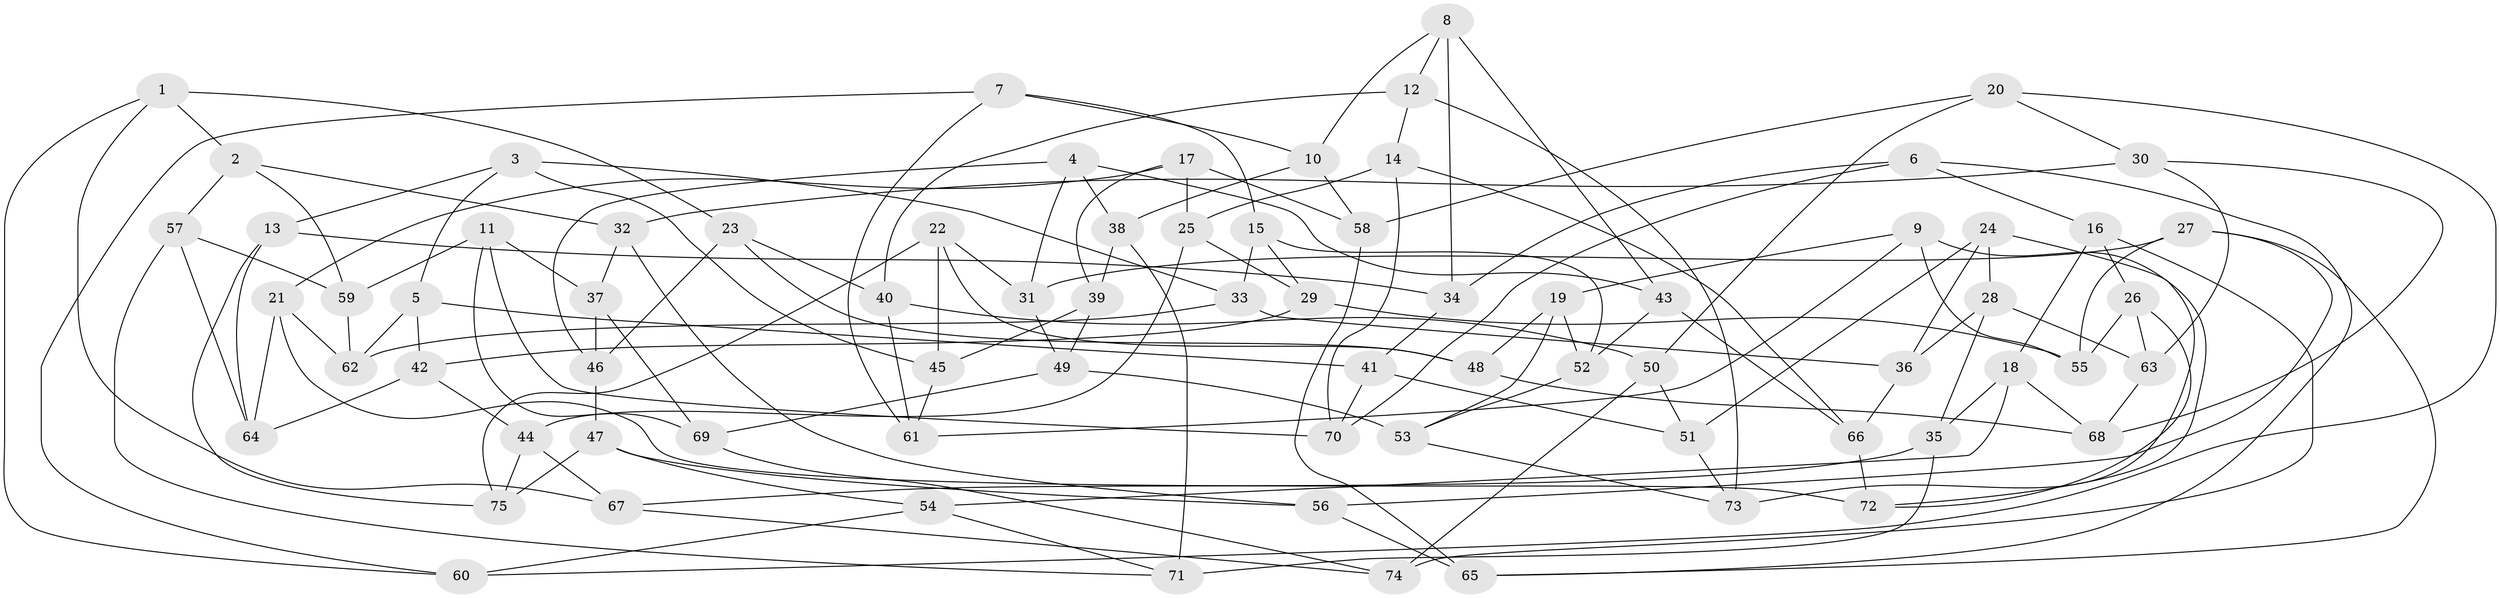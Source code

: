 // coarse degree distribution, {10: 0.08108108108108109, 7: 0.16216216216216217, 4: 0.40540540540540543, 8: 0.10810810810810811, 6: 0.08108108108108109, 5: 0.13513513513513514, 3: 0.02702702702702703}
// Generated by graph-tools (version 1.1) at 2025/20/03/04/25 18:20:59]
// undirected, 75 vertices, 150 edges
graph export_dot {
graph [start="1"]
  node [color=gray90,style=filled];
  1;
  2;
  3;
  4;
  5;
  6;
  7;
  8;
  9;
  10;
  11;
  12;
  13;
  14;
  15;
  16;
  17;
  18;
  19;
  20;
  21;
  22;
  23;
  24;
  25;
  26;
  27;
  28;
  29;
  30;
  31;
  32;
  33;
  34;
  35;
  36;
  37;
  38;
  39;
  40;
  41;
  42;
  43;
  44;
  45;
  46;
  47;
  48;
  49;
  50;
  51;
  52;
  53;
  54;
  55;
  56;
  57;
  58;
  59;
  60;
  61;
  62;
  63;
  64;
  65;
  66;
  67;
  68;
  69;
  70;
  71;
  72;
  73;
  74;
  75;
  1 -- 60;
  1 -- 67;
  1 -- 23;
  1 -- 2;
  2 -- 32;
  2 -- 57;
  2 -- 59;
  3 -- 13;
  3 -- 33;
  3 -- 45;
  3 -- 5;
  4 -- 31;
  4 -- 38;
  4 -- 43;
  4 -- 46;
  5 -- 62;
  5 -- 42;
  5 -- 41;
  6 -- 65;
  6 -- 34;
  6 -- 70;
  6 -- 16;
  7 -- 61;
  7 -- 10;
  7 -- 60;
  7 -- 15;
  8 -- 34;
  8 -- 12;
  8 -- 10;
  8 -- 43;
  9 -- 72;
  9 -- 61;
  9 -- 55;
  9 -- 19;
  10 -- 38;
  10 -- 58;
  11 -- 37;
  11 -- 59;
  11 -- 69;
  11 -- 70;
  12 -- 14;
  12 -- 73;
  12 -- 40;
  13 -- 64;
  13 -- 34;
  13 -- 75;
  14 -- 66;
  14 -- 70;
  14 -- 25;
  15 -- 33;
  15 -- 52;
  15 -- 29;
  16 -- 26;
  16 -- 18;
  16 -- 74;
  17 -- 39;
  17 -- 58;
  17 -- 21;
  17 -- 25;
  18 -- 68;
  18 -- 54;
  18 -- 35;
  19 -- 48;
  19 -- 53;
  19 -- 52;
  20 -- 30;
  20 -- 50;
  20 -- 60;
  20 -- 58;
  21 -- 72;
  21 -- 62;
  21 -- 64;
  22 -- 75;
  22 -- 45;
  22 -- 31;
  22 -- 48;
  23 -- 46;
  23 -- 48;
  23 -- 40;
  24 -- 28;
  24 -- 51;
  24 -- 73;
  24 -- 36;
  25 -- 29;
  25 -- 44;
  26 -- 72;
  26 -- 63;
  26 -- 55;
  27 -- 56;
  27 -- 55;
  27 -- 65;
  27 -- 31;
  28 -- 36;
  28 -- 35;
  28 -- 63;
  29 -- 42;
  29 -- 55;
  30 -- 63;
  30 -- 68;
  30 -- 32;
  31 -- 49;
  32 -- 56;
  32 -- 37;
  33 -- 36;
  33 -- 62;
  34 -- 41;
  35 -- 67;
  35 -- 71;
  36 -- 66;
  37 -- 46;
  37 -- 69;
  38 -- 39;
  38 -- 71;
  39 -- 49;
  39 -- 45;
  40 -- 50;
  40 -- 61;
  41 -- 70;
  41 -- 51;
  42 -- 64;
  42 -- 44;
  43 -- 52;
  43 -- 66;
  44 -- 75;
  44 -- 67;
  45 -- 61;
  46 -- 47;
  47 -- 56;
  47 -- 54;
  47 -- 75;
  48 -- 68;
  49 -- 53;
  49 -- 69;
  50 -- 51;
  50 -- 74;
  51 -- 73;
  52 -- 53;
  53 -- 73;
  54 -- 71;
  54 -- 60;
  56 -- 65;
  57 -- 71;
  57 -- 64;
  57 -- 59;
  58 -- 65;
  59 -- 62;
  63 -- 68;
  66 -- 72;
  67 -- 74;
  69 -- 74;
}
